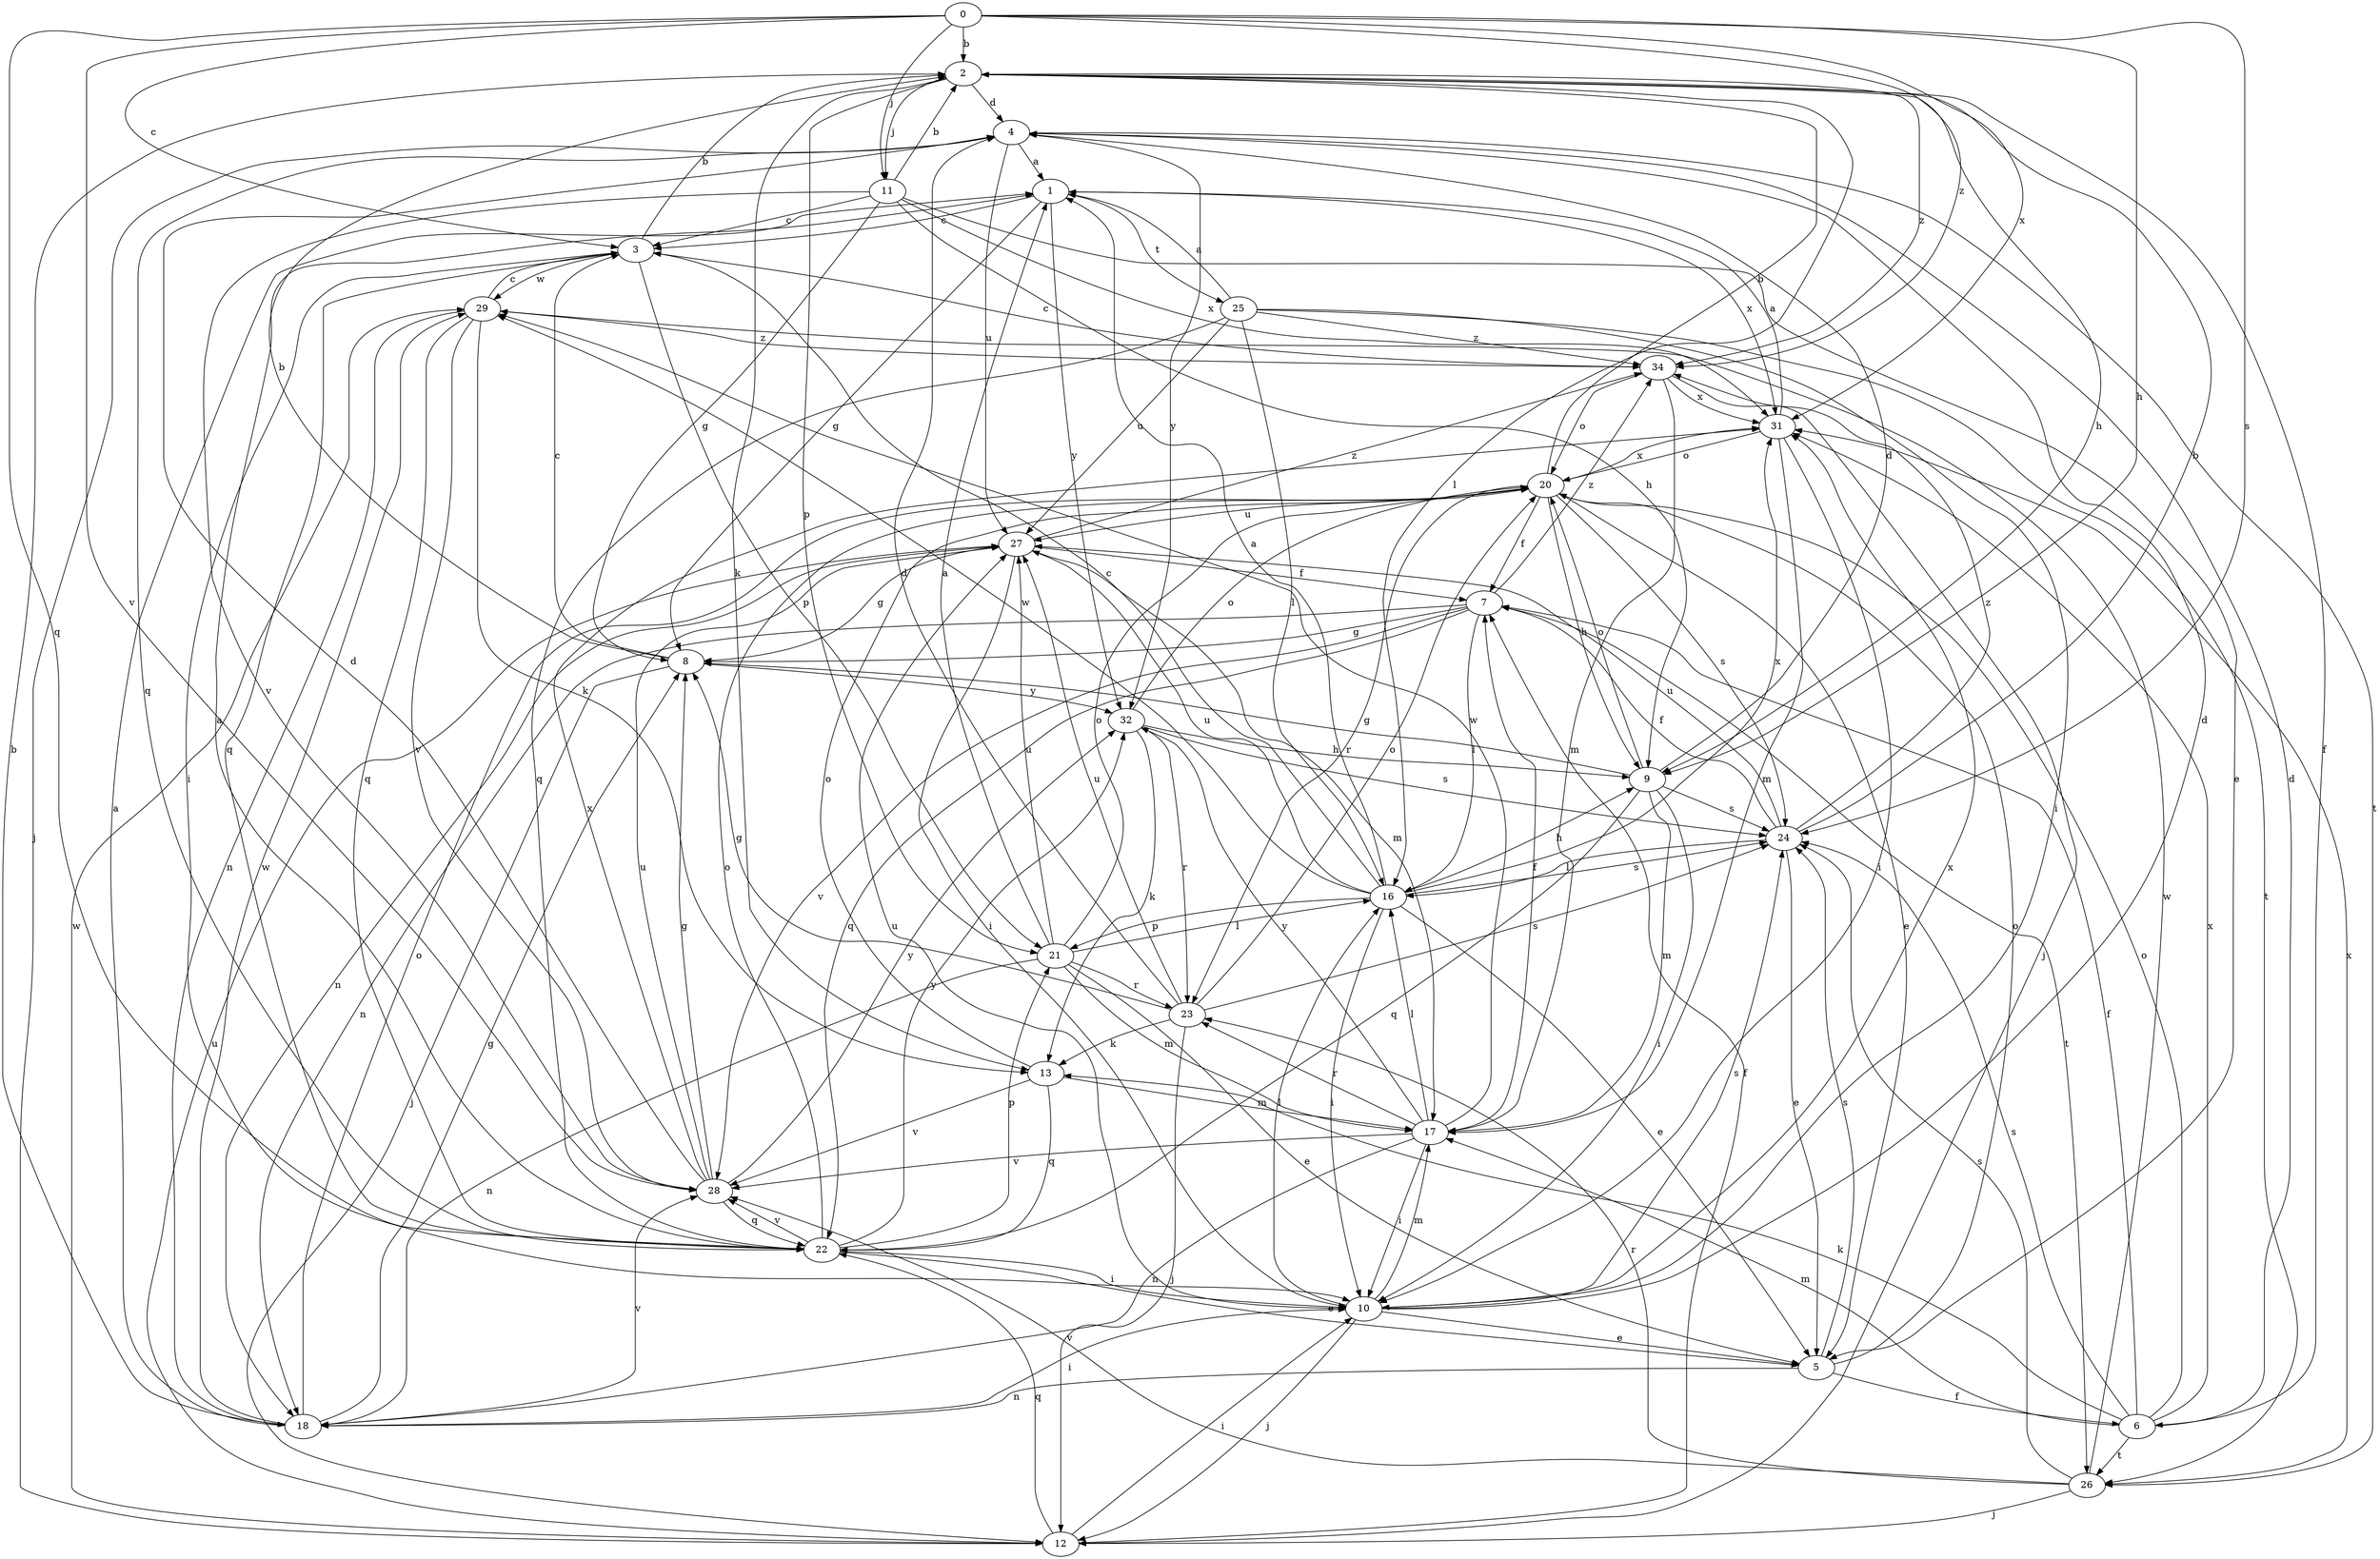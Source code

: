 strict digraph  {
0;
1;
2;
3;
4;
5;
6;
7;
8;
9;
10;
11;
12;
13;
16;
17;
18;
20;
21;
22;
23;
24;
25;
26;
27;
28;
29;
31;
32;
34;
0 -> 2  [label=b];
0 -> 3  [label=c];
0 -> 9  [label=h];
0 -> 11  [label=j];
0 -> 22  [label=q];
0 -> 24  [label=s];
0 -> 28  [label=v];
0 -> 31  [label=x];
0 -> 34  [label=z];
1 -> 3  [label=c];
1 -> 8  [label=g];
1 -> 25  [label=t];
1 -> 31  [label=x];
1 -> 32  [label=y];
2 -> 4  [label=d];
2 -> 6  [label=f];
2 -> 9  [label=h];
2 -> 11  [label=j];
2 -> 13  [label=k];
2 -> 16  [label=l];
2 -> 21  [label=p];
2 -> 34  [label=z];
3 -> 2  [label=b];
3 -> 10  [label=i];
3 -> 21  [label=p];
3 -> 22  [label=q];
3 -> 29  [label=w];
4 -> 1  [label=a];
4 -> 12  [label=j];
4 -> 22  [label=q];
4 -> 26  [label=t];
4 -> 27  [label=u];
4 -> 32  [label=y];
5 -> 6  [label=f];
5 -> 18  [label=n];
5 -> 20  [label=o];
5 -> 24  [label=s];
6 -> 4  [label=d];
6 -> 7  [label=f];
6 -> 13  [label=k];
6 -> 17  [label=m];
6 -> 20  [label=o];
6 -> 24  [label=s];
6 -> 26  [label=t];
6 -> 31  [label=x];
7 -> 8  [label=g];
7 -> 16  [label=l];
7 -> 18  [label=n];
7 -> 22  [label=q];
7 -> 26  [label=t];
7 -> 28  [label=v];
7 -> 34  [label=z];
8 -> 2  [label=b];
8 -> 3  [label=c];
8 -> 12  [label=j];
8 -> 32  [label=y];
9 -> 4  [label=d];
9 -> 8  [label=g];
9 -> 10  [label=i];
9 -> 17  [label=m];
9 -> 20  [label=o];
9 -> 22  [label=q];
9 -> 24  [label=s];
10 -> 4  [label=d];
10 -> 5  [label=e];
10 -> 12  [label=j];
10 -> 16  [label=l];
10 -> 17  [label=m];
10 -> 24  [label=s];
10 -> 27  [label=u];
10 -> 31  [label=x];
11 -> 2  [label=b];
11 -> 3  [label=c];
11 -> 5  [label=e];
11 -> 8  [label=g];
11 -> 9  [label=h];
11 -> 28  [label=v];
11 -> 31  [label=x];
12 -> 7  [label=f];
12 -> 10  [label=i];
12 -> 22  [label=q];
12 -> 27  [label=u];
12 -> 29  [label=w];
13 -> 17  [label=m];
13 -> 20  [label=o];
13 -> 22  [label=q];
13 -> 28  [label=v];
16 -> 1  [label=a];
16 -> 3  [label=c];
16 -> 5  [label=e];
16 -> 9  [label=h];
16 -> 10  [label=i];
16 -> 21  [label=p];
16 -> 24  [label=s];
16 -> 27  [label=u];
16 -> 29  [label=w];
16 -> 31  [label=x];
17 -> 7  [label=f];
17 -> 10  [label=i];
17 -> 16  [label=l];
17 -> 18  [label=n];
17 -> 23  [label=r];
17 -> 28  [label=v];
17 -> 29  [label=w];
17 -> 32  [label=y];
18 -> 1  [label=a];
18 -> 2  [label=b];
18 -> 8  [label=g];
18 -> 10  [label=i];
18 -> 20  [label=o];
18 -> 28  [label=v];
18 -> 29  [label=w];
20 -> 2  [label=b];
20 -> 5  [label=e];
20 -> 7  [label=f];
20 -> 9  [label=h];
20 -> 23  [label=r];
20 -> 24  [label=s];
20 -> 27  [label=u];
20 -> 31  [label=x];
21 -> 1  [label=a];
21 -> 5  [label=e];
21 -> 16  [label=l];
21 -> 17  [label=m];
21 -> 18  [label=n];
21 -> 20  [label=o];
21 -> 23  [label=r];
21 -> 27  [label=u];
22 -> 1  [label=a];
22 -> 5  [label=e];
22 -> 10  [label=i];
22 -> 20  [label=o];
22 -> 21  [label=p];
22 -> 28  [label=v];
22 -> 32  [label=y];
23 -> 4  [label=d];
23 -> 8  [label=g];
23 -> 12  [label=j];
23 -> 13  [label=k];
23 -> 20  [label=o];
23 -> 24  [label=s];
23 -> 27  [label=u];
24 -> 2  [label=b];
24 -> 5  [label=e];
24 -> 7  [label=f];
24 -> 16  [label=l];
24 -> 27  [label=u];
24 -> 34  [label=z];
25 -> 1  [label=a];
25 -> 10  [label=i];
25 -> 16  [label=l];
25 -> 22  [label=q];
25 -> 26  [label=t];
25 -> 27  [label=u];
25 -> 34  [label=z];
26 -> 12  [label=j];
26 -> 23  [label=r];
26 -> 24  [label=s];
26 -> 28  [label=v];
26 -> 29  [label=w];
26 -> 31  [label=x];
27 -> 7  [label=f];
27 -> 8  [label=g];
27 -> 10  [label=i];
27 -> 17  [label=m];
27 -> 18  [label=n];
27 -> 34  [label=z];
28 -> 4  [label=d];
28 -> 8  [label=g];
28 -> 22  [label=q];
28 -> 27  [label=u];
28 -> 31  [label=x];
28 -> 32  [label=y];
29 -> 3  [label=c];
29 -> 13  [label=k];
29 -> 18  [label=n];
29 -> 22  [label=q];
29 -> 28  [label=v];
29 -> 34  [label=z];
31 -> 1  [label=a];
31 -> 10  [label=i];
31 -> 17  [label=m];
31 -> 20  [label=o];
32 -> 9  [label=h];
32 -> 13  [label=k];
32 -> 20  [label=o];
32 -> 23  [label=r];
32 -> 24  [label=s];
34 -> 3  [label=c];
34 -> 12  [label=j];
34 -> 17  [label=m];
34 -> 20  [label=o];
34 -> 31  [label=x];
}
